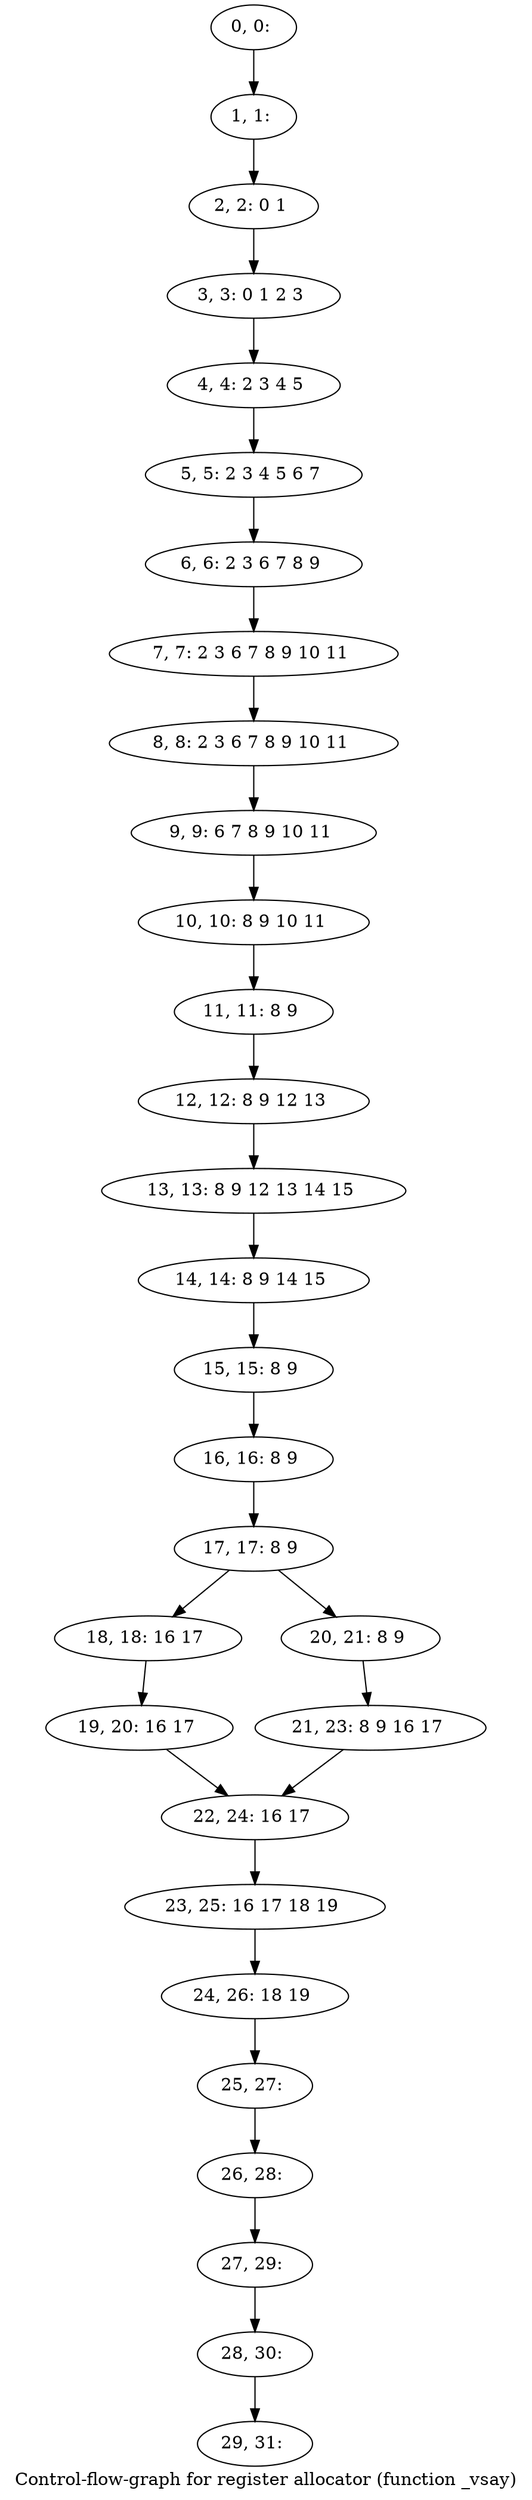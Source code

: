 digraph G {
graph [label="Control-flow-graph for register allocator (function _vsay)"]
0[label="0, 0: "];
1[label="1, 1: "];
2[label="2, 2: 0 1 "];
3[label="3, 3: 0 1 2 3 "];
4[label="4, 4: 2 3 4 5 "];
5[label="5, 5: 2 3 4 5 6 7 "];
6[label="6, 6: 2 3 6 7 8 9 "];
7[label="7, 7: 2 3 6 7 8 9 10 11 "];
8[label="8, 8: 2 3 6 7 8 9 10 11 "];
9[label="9, 9: 6 7 8 9 10 11 "];
10[label="10, 10: 8 9 10 11 "];
11[label="11, 11: 8 9 "];
12[label="12, 12: 8 9 12 13 "];
13[label="13, 13: 8 9 12 13 14 15 "];
14[label="14, 14: 8 9 14 15 "];
15[label="15, 15: 8 9 "];
16[label="16, 16: 8 9 "];
17[label="17, 17: 8 9 "];
18[label="18, 18: 16 17 "];
19[label="19, 20: 16 17 "];
20[label="20, 21: 8 9 "];
21[label="21, 23: 8 9 16 17 "];
22[label="22, 24: 16 17 "];
23[label="23, 25: 16 17 18 19 "];
24[label="24, 26: 18 19 "];
25[label="25, 27: "];
26[label="26, 28: "];
27[label="27, 29: "];
28[label="28, 30: "];
29[label="29, 31: "];
0->1 ;
1->2 ;
2->3 ;
3->4 ;
4->5 ;
5->6 ;
6->7 ;
7->8 ;
8->9 ;
9->10 ;
10->11 ;
11->12 ;
12->13 ;
13->14 ;
14->15 ;
15->16 ;
16->17 ;
17->18 ;
17->20 ;
18->19 ;
19->22 ;
20->21 ;
21->22 ;
22->23 ;
23->24 ;
24->25 ;
25->26 ;
26->27 ;
27->28 ;
28->29 ;
}

